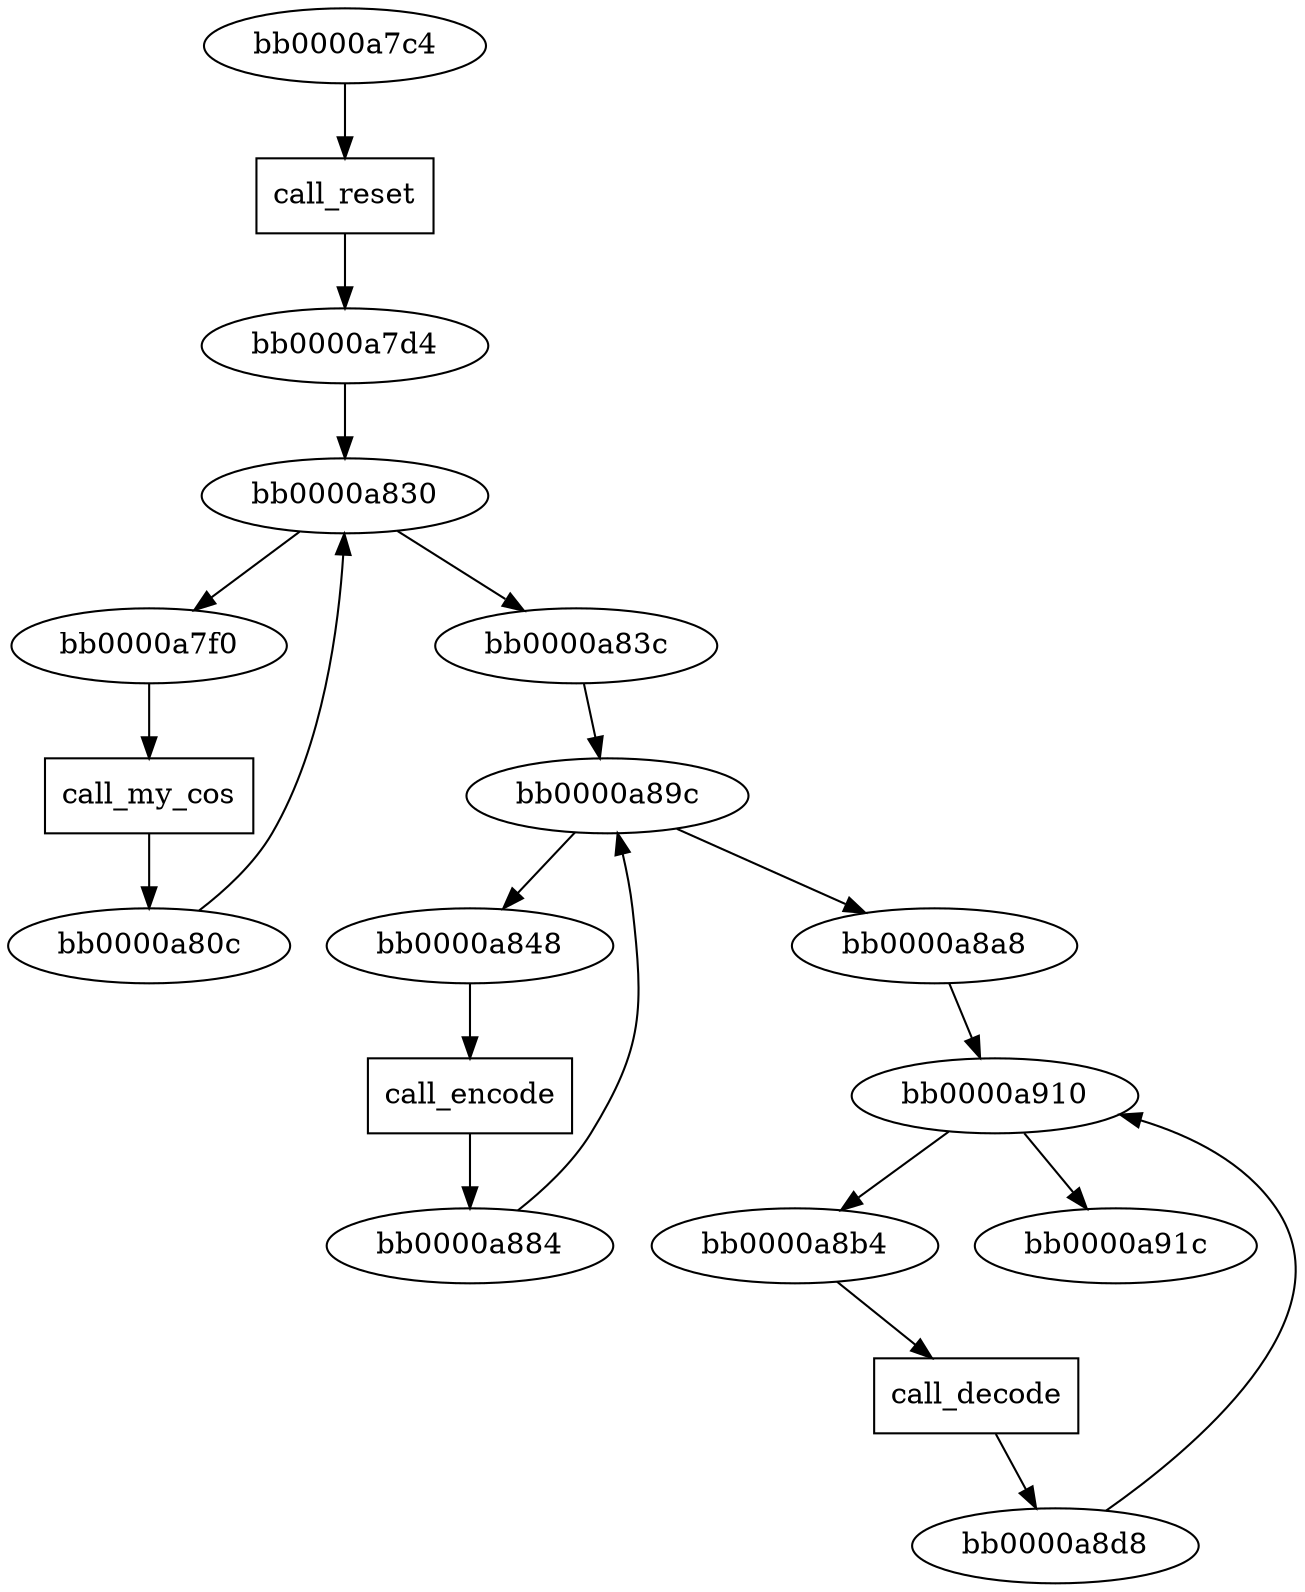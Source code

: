 digraph G {
	subgraph main {
		label="main";
		bb0000a7c4;
		call_reset;
		bb0000a7c4 -> call_reset;
		call_reset [shape=polygon];
		call_reset -> bb0000a7d4;
		bb0000a7d4 -> bb0000a830;
		bb0000a7f0 -> call_my_cos;
		call_my_cos [shape=polygon];
		call_my_cos -> bb0000a80c;
		bb0000a80c -> bb0000a830;
		bb0000a830 -> bb0000a83c;
		bb0000a830 -> bb0000a7f0;
		bb0000a83c -> bb0000a89c;
		bb0000a848 -> call_encode;
		call_encode [shape=polygon];
		call_encode -> bb0000a884;
		bb0000a884 -> bb0000a89c;
		bb0000a89c -> bb0000a8a8;
		bb0000a89c -> bb0000a848;
		bb0000a8a8 -> bb0000a910;
		bb0000a8b4 -> call_decode;
		call_decode [shape=polygon];
		call_decode -> bb0000a8d8;
		bb0000a8d8 -> bb0000a910;
		bb0000a910 -> bb0000a91c;
		bb0000a910 -> bb0000a8b4;
	}
	
}